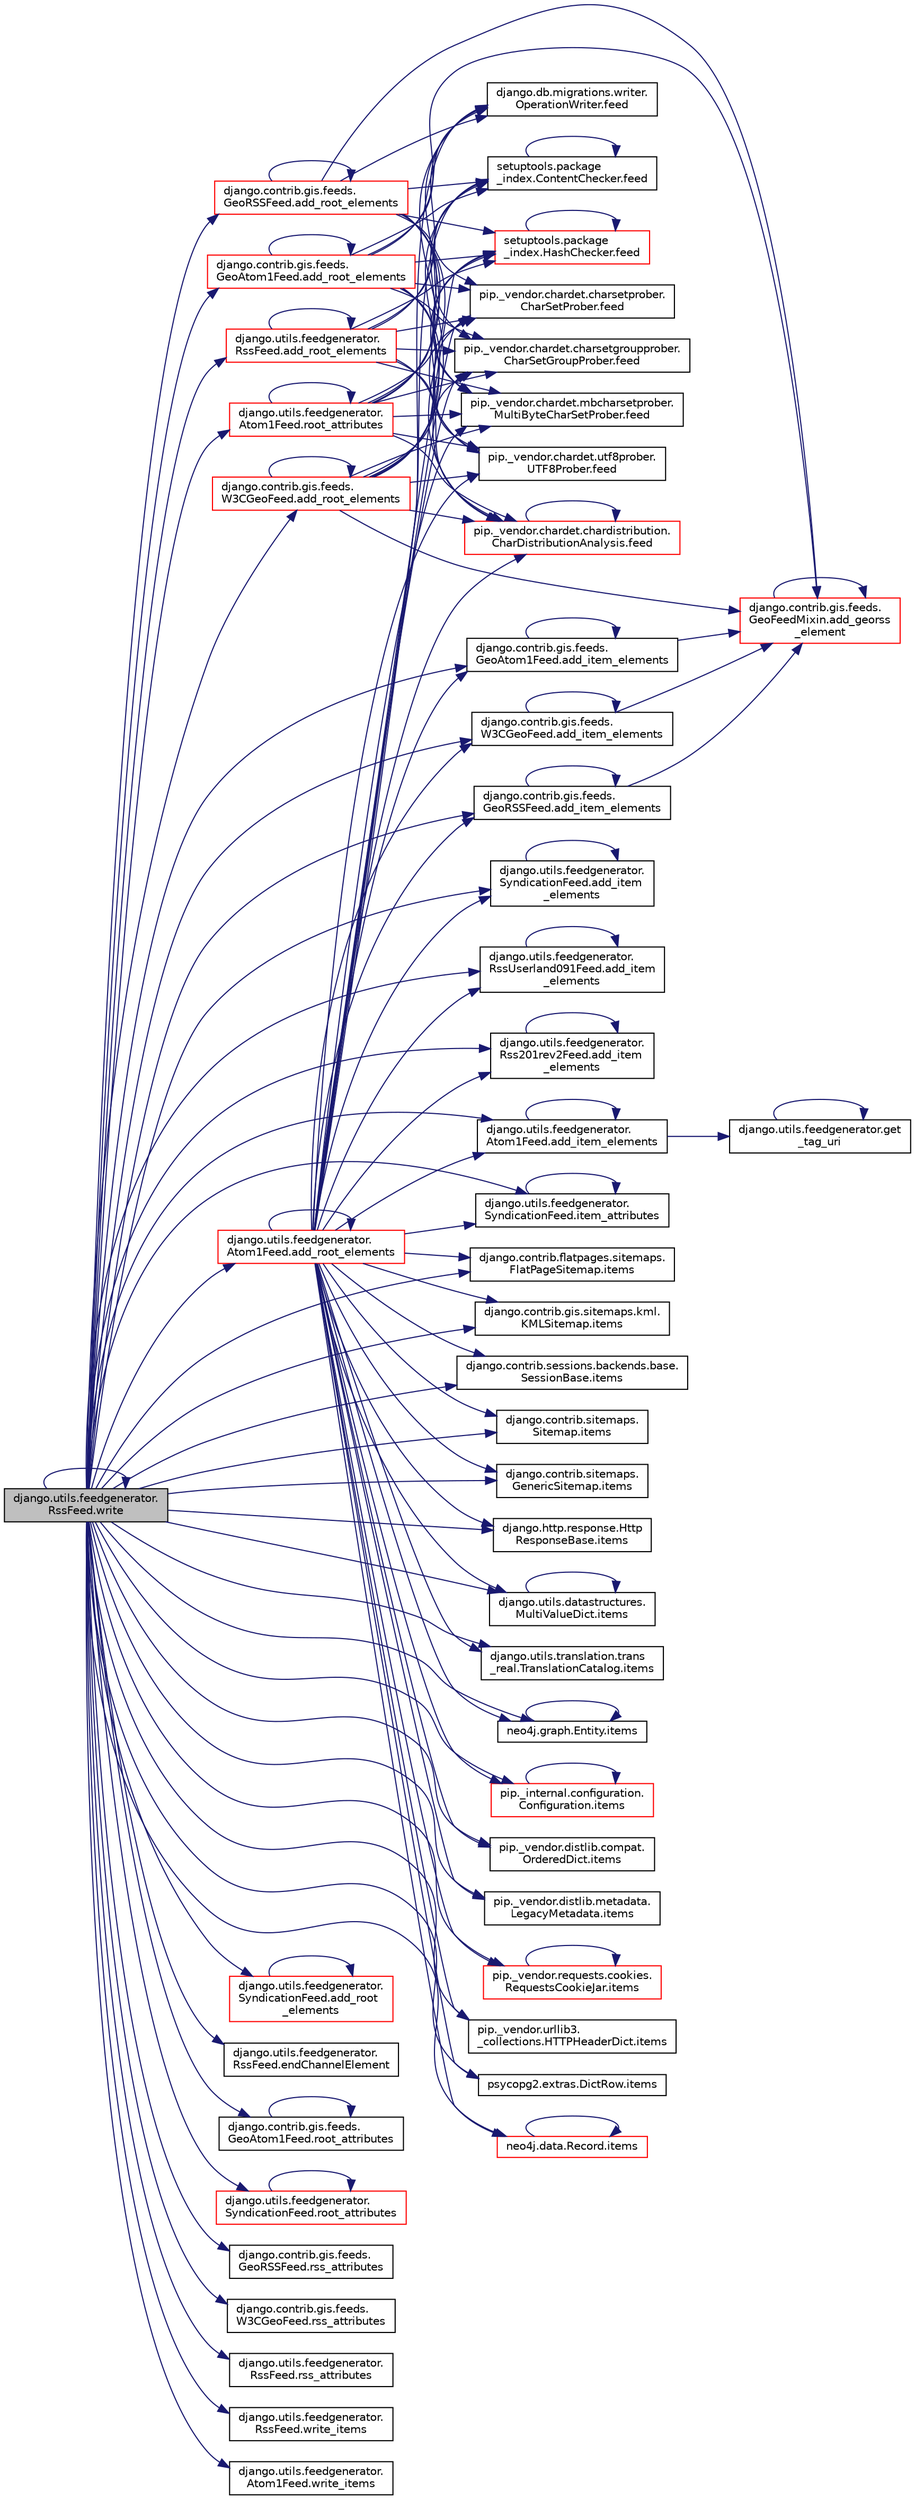 digraph "django.utils.feedgenerator.RssFeed.write"
{
 // LATEX_PDF_SIZE
  edge [fontname="Helvetica",fontsize="10",labelfontname="Helvetica",labelfontsize="10"];
  node [fontname="Helvetica",fontsize="10",shape=record];
  rankdir="LR";
  Node1 [label="django.utils.feedgenerator.\lRssFeed.write",height=0.2,width=0.4,color="black", fillcolor="grey75", style="filled", fontcolor="black",tooltip=" "];
  Node1 -> Node2 [color="midnightblue",fontsize="10",style="solid",fontname="Helvetica"];
  Node2 [label="django.contrib.gis.feeds.\lGeoRSSFeed.add_item_elements",height=0.2,width=0.4,color="black", fillcolor="white", style="filled",URL="$dd/d6f/classdjango_1_1contrib_1_1gis_1_1feeds_1_1_geo_r_s_s_feed.html#a9bcefdfb7e6d4af86edc67f4099f6087",tooltip=" "];
  Node2 -> Node3 [color="midnightblue",fontsize="10",style="solid",fontname="Helvetica"];
  Node3 [label="django.contrib.gis.feeds.\lGeoFeedMixin.add_georss\l_element",height=0.2,width=0.4,color="red", fillcolor="white", style="filled",URL="$d7/d89/classdjango_1_1contrib_1_1gis_1_1feeds_1_1_geo_feed_mixin.html#a8bab5564affeea0e2b51d14ca1fa7fcc",tooltip=" "];
  Node3 -> Node3 [color="midnightblue",fontsize="10",style="solid",fontname="Helvetica"];
  Node2 -> Node2 [color="midnightblue",fontsize="10",style="solid",fontname="Helvetica"];
  Node1 -> Node6 [color="midnightblue",fontsize="10",style="solid",fontname="Helvetica"];
  Node6 [label="django.contrib.gis.feeds.\lGeoAtom1Feed.add_item_elements",height=0.2,width=0.4,color="black", fillcolor="white", style="filled",URL="$d1/db5/classdjango_1_1contrib_1_1gis_1_1feeds_1_1_geo_atom1_feed.html#ade1edb44af2921a14352b52a69f5add9",tooltip=" "];
  Node6 -> Node3 [color="midnightblue",fontsize="10",style="solid",fontname="Helvetica"];
  Node6 -> Node6 [color="midnightblue",fontsize="10",style="solid",fontname="Helvetica"];
  Node1 -> Node7 [color="midnightblue",fontsize="10",style="solid",fontname="Helvetica"];
  Node7 [label="django.contrib.gis.feeds.\lW3CGeoFeed.add_item_elements",height=0.2,width=0.4,color="black", fillcolor="white", style="filled",URL="$d1/df8/classdjango_1_1contrib_1_1gis_1_1feeds_1_1_w3_c_geo_feed.html#aa9f9b8c66117e6a1da478048c1fed1b8",tooltip=" "];
  Node7 -> Node3 [color="midnightblue",fontsize="10",style="solid",fontname="Helvetica"];
  Node7 -> Node7 [color="midnightblue",fontsize="10",style="solid",fontname="Helvetica"];
  Node1 -> Node8 [color="midnightblue",fontsize="10",style="solid",fontname="Helvetica"];
  Node8 [label="django.utils.feedgenerator.\lSyndicationFeed.add_item\l_elements",height=0.2,width=0.4,color="black", fillcolor="white", style="filled",URL="$d7/dc3/classdjango_1_1utils_1_1feedgenerator_1_1_syndication_feed.html#abf5400b7aa445b56e46fadbe62886bfa",tooltip=" "];
  Node8 -> Node8 [color="midnightblue",fontsize="10",style="solid",fontname="Helvetica"];
  Node1 -> Node9 [color="midnightblue",fontsize="10",style="solid",fontname="Helvetica"];
  Node9 [label="django.utils.feedgenerator.\lRssUserland091Feed.add_item\l_elements",height=0.2,width=0.4,color="black", fillcolor="white", style="filled",URL="$da/d6d/classdjango_1_1utils_1_1feedgenerator_1_1_rss_userland091_feed.html#a8519d2b8f9572d70fe0eca7a6e476504",tooltip=" "];
  Node9 -> Node9 [color="midnightblue",fontsize="10",style="solid",fontname="Helvetica"];
  Node1 -> Node10 [color="midnightblue",fontsize="10",style="solid",fontname="Helvetica"];
  Node10 [label="django.utils.feedgenerator.\lRss201rev2Feed.add_item\l_elements",height=0.2,width=0.4,color="black", fillcolor="white", style="filled",URL="$d7/d02/classdjango_1_1utils_1_1feedgenerator_1_1_rss201rev2_feed.html#aa0dfa5e0ca72596cd7d2e19e34ce08ac",tooltip=" "];
  Node10 -> Node10 [color="midnightblue",fontsize="10",style="solid",fontname="Helvetica"];
  Node1 -> Node11 [color="midnightblue",fontsize="10",style="solid",fontname="Helvetica"];
  Node11 [label="django.utils.feedgenerator.\lAtom1Feed.add_item_elements",height=0.2,width=0.4,color="black", fillcolor="white", style="filled",URL="$d2/dc8/classdjango_1_1utils_1_1feedgenerator_1_1_atom1_feed.html#a088dd3cf3c90498f17907de109eca16f",tooltip=" "];
  Node11 -> Node11 [color="midnightblue",fontsize="10",style="solid",fontname="Helvetica"];
  Node11 -> Node12 [color="midnightblue",fontsize="10",style="solid",fontname="Helvetica"];
  Node12 [label="django.utils.feedgenerator.get\l_tag_uri",height=0.2,width=0.4,color="black", fillcolor="white", style="filled",URL="$d6/df0/namespacedjango_1_1utils_1_1feedgenerator.html#ad3d75f4bb7d752c2e73f6a077edadc60",tooltip=" "];
  Node12 -> Node12 [color="midnightblue",fontsize="10",style="solid",fontname="Helvetica"];
  Node1 -> Node13 [color="midnightblue",fontsize="10",style="solid",fontname="Helvetica"];
  Node13 [label="django.contrib.gis.feeds.\lGeoRSSFeed.add_root_elements",height=0.2,width=0.4,color="red", fillcolor="white", style="filled",URL="$dd/d6f/classdjango_1_1contrib_1_1gis_1_1feeds_1_1_geo_r_s_s_feed.html#a26a091137cae209c52aab79960b69ba7",tooltip=" "];
  Node13 -> Node3 [color="midnightblue",fontsize="10",style="solid",fontname="Helvetica"];
  Node13 -> Node13 [color="midnightblue",fontsize="10",style="solid",fontname="Helvetica"];
  Node13 -> Node14 [color="midnightblue",fontsize="10",style="solid",fontname="Helvetica"];
  Node14 [label="pip._vendor.chardet.mbcharsetprober.\lMultiByteCharSetProber.feed",height=0.2,width=0.4,color="black", fillcolor="white", style="filled",URL="$df/d40/classpip_1_1__vendor_1_1chardet_1_1mbcharsetprober_1_1_multi_byte_char_set_prober.html#ad57b10650bc13b5edbb278b4488369e7",tooltip=" "];
  Node13 -> Node15 [color="midnightblue",fontsize="10",style="solid",fontname="Helvetica"];
  Node15 [label="pip._vendor.chardet.utf8prober.\lUTF8Prober.feed",height=0.2,width=0.4,color="black", fillcolor="white", style="filled",URL="$d7/d49/classpip_1_1__vendor_1_1chardet_1_1utf8prober_1_1_u_t_f8_prober.html#a684b4070cb0cb073b75842c3552be4aa",tooltip=" "];
  Node13 -> Node16 [color="midnightblue",fontsize="10",style="solid",fontname="Helvetica"];
  Node16 [label="pip._vendor.chardet.chardistribution.\lCharDistributionAnalysis.feed",height=0.2,width=0.4,color="red", fillcolor="white", style="filled",URL="$d0/d28/classpip_1_1__vendor_1_1chardet_1_1chardistribution_1_1_char_distribution_analysis.html#aaf5c6e7561963bc088ce9d1a1c88cb34",tooltip=" "];
  Node16 -> Node16 [color="midnightblue",fontsize="10",style="solid",fontname="Helvetica"];
  Node13 -> Node27 [color="midnightblue",fontsize="10",style="solid",fontname="Helvetica"];
  Node27 [label="django.db.migrations.writer.\lOperationWriter.feed",height=0.2,width=0.4,color="black", fillcolor="white", style="filled",URL="$da/dc4/classdjango_1_1db_1_1migrations_1_1writer_1_1_operation_writer.html#a1c6d6fcafc9fa91345b8bc4b58779760",tooltip=" "];
  Node13 -> Node28 [color="midnightblue",fontsize="10",style="solid",fontname="Helvetica"];
  Node28 [label="setuptools.package\l_index.ContentChecker.feed",height=0.2,width=0.4,color="black", fillcolor="white", style="filled",URL="$db/d4f/classsetuptools_1_1package__index_1_1_content_checker.html#a13b8b787afa956344f5eab6445f1d214",tooltip=" "];
  Node28 -> Node28 [color="midnightblue",fontsize="10",style="solid",fontname="Helvetica"];
  Node13 -> Node29 [color="midnightblue",fontsize="10",style="solid",fontname="Helvetica"];
  Node29 [label="setuptools.package\l_index.HashChecker.feed",height=0.2,width=0.4,color="red", fillcolor="white", style="filled",URL="$df/d50/classsetuptools_1_1package__index_1_1_hash_checker.html#ab85ad235e2596bf0adc4b69aa23f9600",tooltip=" "];
  Node29 -> Node29 [color="midnightblue",fontsize="10",style="solid",fontname="Helvetica"];
  Node13 -> Node31 [color="midnightblue",fontsize="10",style="solid",fontname="Helvetica"];
  Node31 [label="pip._vendor.chardet.charsetprober.\lCharSetProber.feed",height=0.2,width=0.4,color="black", fillcolor="white", style="filled",URL="$da/d33/classpip_1_1__vendor_1_1chardet_1_1charsetprober_1_1_char_set_prober.html#a1cc41b371da5d90edece17e54f1fdf9b",tooltip=" "];
  Node13 -> Node32 [color="midnightblue",fontsize="10",style="solid",fontname="Helvetica"];
  Node32 [label="pip._vendor.chardet.charsetgroupprober.\lCharSetGroupProber.feed",height=0.2,width=0.4,color="black", fillcolor="white", style="filled",URL="$d5/d8f/classpip_1_1__vendor_1_1chardet_1_1charsetgroupprober_1_1_char_set_group_prober.html#aab3c0cbb972732881afd124221c6106e",tooltip=" "];
  Node1 -> Node45 [color="midnightblue",fontsize="10",style="solid",fontname="Helvetica"];
  Node45 [label="django.contrib.gis.feeds.\lGeoAtom1Feed.add_root_elements",height=0.2,width=0.4,color="red", fillcolor="white", style="filled",URL="$d1/db5/classdjango_1_1contrib_1_1gis_1_1feeds_1_1_geo_atom1_feed.html#a1f430a7c600c45e28b9f1eb560c20b0f",tooltip=" "];
  Node45 -> Node3 [color="midnightblue",fontsize="10",style="solid",fontname="Helvetica"];
  Node45 -> Node45 [color="midnightblue",fontsize="10",style="solid",fontname="Helvetica"];
  Node45 -> Node28 [color="midnightblue",fontsize="10",style="solid",fontname="Helvetica"];
  Node45 -> Node29 [color="midnightblue",fontsize="10",style="solid",fontname="Helvetica"];
  Node45 -> Node31 [color="midnightblue",fontsize="10",style="solid",fontname="Helvetica"];
  Node45 -> Node32 [color="midnightblue",fontsize="10",style="solid",fontname="Helvetica"];
  Node45 -> Node14 [color="midnightblue",fontsize="10",style="solid",fontname="Helvetica"];
  Node45 -> Node15 [color="midnightblue",fontsize="10",style="solid",fontname="Helvetica"];
  Node45 -> Node16 [color="midnightblue",fontsize="10",style="solid",fontname="Helvetica"];
  Node45 -> Node27 [color="midnightblue",fontsize="10",style="solid",fontname="Helvetica"];
  Node1 -> Node46 [color="midnightblue",fontsize="10",style="solid",fontname="Helvetica"];
  Node46 [label="django.contrib.gis.feeds.\lW3CGeoFeed.add_root_elements",height=0.2,width=0.4,color="red", fillcolor="white", style="filled",URL="$d1/df8/classdjango_1_1contrib_1_1gis_1_1feeds_1_1_w3_c_geo_feed.html#a2e8809bff3ae78b90b41f3ffcb665645",tooltip=" "];
  Node46 -> Node3 [color="midnightblue",fontsize="10",style="solid",fontname="Helvetica"];
  Node46 -> Node46 [color="midnightblue",fontsize="10",style="solid",fontname="Helvetica"];
  Node46 -> Node28 [color="midnightblue",fontsize="10",style="solid",fontname="Helvetica"];
  Node46 -> Node29 [color="midnightblue",fontsize="10",style="solid",fontname="Helvetica"];
  Node46 -> Node31 [color="midnightblue",fontsize="10",style="solid",fontname="Helvetica"];
  Node46 -> Node32 [color="midnightblue",fontsize="10",style="solid",fontname="Helvetica"];
  Node46 -> Node14 [color="midnightblue",fontsize="10",style="solid",fontname="Helvetica"];
  Node46 -> Node15 [color="midnightblue",fontsize="10",style="solid",fontname="Helvetica"];
  Node46 -> Node16 [color="midnightblue",fontsize="10",style="solid",fontname="Helvetica"];
  Node46 -> Node27 [color="midnightblue",fontsize="10",style="solid",fontname="Helvetica"];
  Node1 -> Node47 [color="midnightblue",fontsize="10",style="solid",fontname="Helvetica"];
  Node47 [label="django.utils.feedgenerator.\lSyndicationFeed.add_root\l_elements",height=0.2,width=0.4,color="red", fillcolor="white", style="filled",URL="$d7/dc3/classdjango_1_1utils_1_1feedgenerator_1_1_syndication_feed.html#a365d4cfea8f4e492bc0bf233ca202b5e",tooltip=" "];
  Node47 -> Node47 [color="midnightblue",fontsize="10",style="solid",fontname="Helvetica"];
  Node1 -> Node49 [color="midnightblue",fontsize="10",style="solid",fontname="Helvetica"];
  Node49 [label="django.utils.feedgenerator.\lRssFeed.add_root_elements",height=0.2,width=0.4,color="red", fillcolor="white", style="filled",URL="$d7/db3/classdjango_1_1utils_1_1feedgenerator_1_1_rss_feed.html#a2695fd8d27ef5dd19127fffcd3796b08",tooltip=" "];
  Node49 -> Node49 [color="midnightblue",fontsize="10",style="solid",fontname="Helvetica"];
  Node49 -> Node28 [color="midnightblue",fontsize="10",style="solid",fontname="Helvetica"];
  Node49 -> Node29 [color="midnightblue",fontsize="10",style="solid",fontname="Helvetica"];
  Node49 -> Node31 [color="midnightblue",fontsize="10",style="solid",fontname="Helvetica"];
  Node49 -> Node32 [color="midnightblue",fontsize="10",style="solid",fontname="Helvetica"];
  Node49 -> Node14 [color="midnightblue",fontsize="10",style="solid",fontname="Helvetica"];
  Node49 -> Node15 [color="midnightblue",fontsize="10",style="solid",fontname="Helvetica"];
  Node49 -> Node16 [color="midnightblue",fontsize="10",style="solid",fontname="Helvetica"];
  Node49 -> Node27 [color="midnightblue",fontsize="10",style="solid",fontname="Helvetica"];
  Node1 -> Node4012 [color="midnightblue",fontsize="10",style="solid",fontname="Helvetica"];
  Node4012 [label="django.utils.feedgenerator.\lAtom1Feed.add_root_elements",height=0.2,width=0.4,color="red", fillcolor="white", style="filled",URL="$d2/dc8/classdjango_1_1utils_1_1feedgenerator_1_1_atom1_feed.html#a3fb3c960923723e1eb0769332f4b7f17",tooltip=" "];
  Node4012 -> Node2 [color="midnightblue",fontsize="10",style="solid",fontname="Helvetica"];
  Node4012 -> Node6 [color="midnightblue",fontsize="10",style="solid",fontname="Helvetica"];
  Node4012 -> Node7 [color="midnightblue",fontsize="10",style="solid",fontname="Helvetica"];
  Node4012 -> Node8 [color="midnightblue",fontsize="10",style="solid",fontname="Helvetica"];
  Node4012 -> Node9 [color="midnightblue",fontsize="10",style="solid",fontname="Helvetica"];
  Node4012 -> Node10 [color="midnightblue",fontsize="10",style="solid",fontname="Helvetica"];
  Node4012 -> Node11 [color="midnightblue",fontsize="10",style="solid",fontname="Helvetica"];
  Node4012 -> Node4012 [color="midnightblue",fontsize="10",style="solid",fontname="Helvetica"];
  Node4012 -> Node28 [color="midnightblue",fontsize="10",style="solid",fontname="Helvetica"];
  Node4012 -> Node29 [color="midnightblue",fontsize="10",style="solid",fontname="Helvetica"];
  Node4012 -> Node31 [color="midnightblue",fontsize="10",style="solid",fontname="Helvetica"];
  Node4012 -> Node32 [color="midnightblue",fontsize="10",style="solid",fontname="Helvetica"];
  Node4012 -> Node14 [color="midnightblue",fontsize="10",style="solid",fontname="Helvetica"];
  Node4012 -> Node15 [color="midnightblue",fontsize="10",style="solid",fontname="Helvetica"];
  Node4012 -> Node16 [color="midnightblue",fontsize="10",style="solid",fontname="Helvetica"];
  Node4012 -> Node27 [color="midnightblue",fontsize="10",style="solid",fontname="Helvetica"];
  Node4012 -> Node4013 [color="midnightblue",fontsize="10",style="solid",fontname="Helvetica"];
  Node4013 [label="django.utils.feedgenerator.\lSyndicationFeed.item_attributes",height=0.2,width=0.4,color="black", fillcolor="white", style="filled",URL="$d7/dc3/classdjango_1_1utils_1_1feedgenerator_1_1_syndication_feed.html#ac545499704f6bc352445d987e57939f9",tooltip=" "];
  Node4013 -> Node4013 [color="midnightblue",fontsize="10",style="solid",fontname="Helvetica"];
  Node4012 -> Node51 [color="midnightblue",fontsize="10",style="solid",fontname="Helvetica"];
  Node51 [label="django.contrib.flatpages.sitemaps.\lFlatPageSitemap.items",height=0.2,width=0.4,color="black", fillcolor="white", style="filled",URL="$da/db0/classdjango_1_1contrib_1_1flatpages_1_1sitemaps_1_1_flat_page_sitemap.html#a6948e64ef6083cce5ad81a02a00e7836",tooltip=" "];
  Node4012 -> Node52 [color="midnightblue",fontsize="10",style="solid",fontname="Helvetica"];
  Node52 [label="django.contrib.gis.sitemaps.kml.\lKMLSitemap.items",height=0.2,width=0.4,color="black", fillcolor="white", style="filled",URL="$d0/dea/classdjango_1_1contrib_1_1gis_1_1sitemaps_1_1kml_1_1_k_m_l_sitemap.html#a6acd07396d1cde7a19605ad2a8aa92e3",tooltip=" "];
  Node4012 -> Node53 [color="midnightblue",fontsize="10",style="solid",fontname="Helvetica"];
  Node53 [label="django.contrib.sessions.backends.base.\lSessionBase.items",height=0.2,width=0.4,color="black", fillcolor="white", style="filled",URL="$d1/d6e/classdjango_1_1contrib_1_1sessions_1_1backends_1_1base_1_1_session_base.html#ae25cf58df559b84f6cb8c2bad2420f5f",tooltip=" "];
  Node4012 -> Node54 [color="midnightblue",fontsize="10",style="solid",fontname="Helvetica"];
  Node54 [label="django.contrib.sitemaps.\lSitemap.items",height=0.2,width=0.4,color="black", fillcolor="white", style="filled",URL="$db/d3f/classdjango_1_1contrib_1_1sitemaps_1_1_sitemap.html#a521395bdbfe3e7c0afbf9bb0a038a3d5",tooltip=" "];
  Node4012 -> Node55 [color="midnightblue",fontsize="10",style="solid",fontname="Helvetica"];
  Node55 [label="django.contrib.sitemaps.\lGenericSitemap.items",height=0.2,width=0.4,color="black", fillcolor="white", style="filled",URL="$d5/d7c/classdjango_1_1contrib_1_1sitemaps_1_1_generic_sitemap.html#ab6026371faf88c9a25c1e70a02570ebb",tooltip=" "];
  Node4012 -> Node56 [color="midnightblue",fontsize="10",style="solid",fontname="Helvetica"];
  Node56 [label="django.http.response.Http\lResponseBase.items",height=0.2,width=0.4,color="black", fillcolor="white", style="filled",URL="$dd/db4/classdjango_1_1http_1_1response_1_1_http_response_base.html#a8ed7fbc867369f0722bb5b0997593520",tooltip=" "];
  Node4012 -> Node57 [color="midnightblue",fontsize="10",style="solid",fontname="Helvetica"];
  Node57 [label="django.utils.datastructures.\lMultiValueDict.items",height=0.2,width=0.4,color="black", fillcolor="white", style="filled",URL="$d5/d02/classdjango_1_1utils_1_1datastructures_1_1_multi_value_dict.html#a6e3230d429487c8249894a263e311ade",tooltip=" "];
  Node57 -> Node57 [color="midnightblue",fontsize="10",style="solid",fontname="Helvetica"];
  Node4012 -> Node58 [color="midnightblue",fontsize="10",style="solid",fontname="Helvetica"];
  Node58 [label="django.utils.translation.trans\l_real.TranslationCatalog.items",height=0.2,width=0.4,color="black", fillcolor="white", style="filled",URL="$dd/d59/classdjango_1_1utils_1_1translation_1_1trans__real_1_1_translation_catalog.html#ae868bfe97371199134f38f2bd997e08f",tooltip=" "];
  Node4012 -> Node59 [color="midnightblue",fontsize="10",style="solid",fontname="Helvetica"];
  Node59 [label="neo4j.graph.Entity.items",height=0.2,width=0.4,color="black", fillcolor="white", style="filled",URL="$da/de2/classneo4j_1_1graph_1_1_entity.html#a900c8bafc184909bef8464cc234974e8",tooltip=" "];
  Node59 -> Node59 [color="midnightblue",fontsize="10",style="solid",fontname="Helvetica"];
  Node4012 -> Node60 [color="midnightblue",fontsize="10",style="solid",fontname="Helvetica"];
  Node60 [label="pip._internal.configuration.\lConfiguration.items",height=0.2,width=0.4,color="red", fillcolor="white", style="filled",URL="$dc/da9/classpip_1_1__internal_1_1configuration_1_1_configuration.html#a43a724f440f49a72db825d19c0faa921",tooltip=" "];
  Node60 -> Node60 [color="midnightblue",fontsize="10",style="solid",fontname="Helvetica"];
  Node4012 -> Node62 [color="midnightblue",fontsize="10",style="solid",fontname="Helvetica"];
  Node62 [label="pip._vendor.distlib.compat.\lOrderedDict.items",height=0.2,width=0.4,color="black", fillcolor="white", style="filled",URL="$d8/dae/classpip_1_1__vendor_1_1distlib_1_1compat_1_1_ordered_dict.html#a97f6c8e438a9fd542ea4379858e9586a",tooltip=" "];
  Node4012 -> Node63 [color="midnightblue",fontsize="10",style="solid",fontname="Helvetica"];
  Node63 [label="pip._vendor.distlib.metadata.\lLegacyMetadata.items",height=0.2,width=0.4,color="black", fillcolor="white", style="filled",URL="$d3/dc5/classpip_1_1__vendor_1_1distlib_1_1metadata_1_1_legacy_metadata.html#ad75ade4c3fcb143145f1e75dcb2b691d",tooltip=" "];
  Node4012 -> Node524 [color="midnightblue",fontsize="10",style="solid",fontname="Helvetica"];
  Node524 [label="pip._vendor.requests.cookies.\lRequestsCookieJar.items",height=0.2,width=0.4,color="red", fillcolor="white", style="filled",URL="$d9/d08/classpip_1_1__vendor_1_1requests_1_1cookies_1_1_requests_cookie_jar.html#a16943d14660f257b695673e38162c0f7",tooltip=" "];
  Node524 -> Node524 [color="midnightblue",fontsize="10",style="solid",fontname="Helvetica"];
  Node4012 -> Node534 [color="midnightblue",fontsize="10",style="solid",fontname="Helvetica"];
  Node534 [label="pip._vendor.urllib3.\l_collections.HTTPHeaderDict.items",height=0.2,width=0.4,color="black", fillcolor="white", style="filled",URL="$d8/dc7/classpip_1_1__vendor_1_1urllib3_1_1__collections_1_1_h_t_t_p_header_dict.html#ae40b7c8adb3a4a74a2fe63ee3d86173e",tooltip=" "];
  Node4012 -> Node535 [color="midnightblue",fontsize="10",style="solid",fontname="Helvetica"];
  Node535 [label="psycopg2.extras.DictRow.items",height=0.2,width=0.4,color="black", fillcolor="white", style="filled",URL="$dc/d7b/classpsycopg2_1_1extras_1_1_dict_row.html#a8b5ca8f01caa84bc32fb4f31ff0de8d3",tooltip=" "];
  Node4012 -> Node64 [color="midnightblue",fontsize="10",style="solid",fontname="Helvetica"];
  Node64 [label="neo4j.data.Record.items",height=0.2,width=0.4,color="red", fillcolor="white", style="filled",URL="$d8/da3/classneo4j_1_1data_1_1_record.html#aa82fb1c1ac368d26d9decaa7a8339be1",tooltip=" "];
  Node64 -> Node64 [color="midnightblue",fontsize="10",style="solid",fontname="Helvetica"];
  Node1 -> Node5527 [color="midnightblue",fontsize="10",style="solid",fontname="Helvetica"];
  Node5527 [label="django.utils.feedgenerator.\lRssFeed.endChannelElement",height=0.2,width=0.4,color="black", fillcolor="white", style="filled",URL="$d7/db3/classdjango_1_1utils_1_1feedgenerator_1_1_rss_feed.html#ad019cd22ed97809dccffbf3e825aa96f",tooltip=" "];
  Node1 -> Node4013 [color="midnightblue",fontsize="10",style="solid",fontname="Helvetica"];
  Node1 -> Node51 [color="midnightblue",fontsize="10",style="solid",fontname="Helvetica"];
  Node1 -> Node52 [color="midnightblue",fontsize="10",style="solid",fontname="Helvetica"];
  Node1 -> Node53 [color="midnightblue",fontsize="10",style="solid",fontname="Helvetica"];
  Node1 -> Node54 [color="midnightblue",fontsize="10",style="solid",fontname="Helvetica"];
  Node1 -> Node55 [color="midnightblue",fontsize="10",style="solid",fontname="Helvetica"];
  Node1 -> Node56 [color="midnightblue",fontsize="10",style="solid",fontname="Helvetica"];
  Node1 -> Node57 [color="midnightblue",fontsize="10",style="solid",fontname="Helvetica"];
  Node1 -> Node58 [color="midnightblue",fontsize="10",style="solid",fontname="Helvetica"];
  Node1 -> Node59 [color="midnightblue",fontsize="10",style="solid",fontname="Helvetica"];
  Node1 -> Node60 [color="midnightblue",fontsize="10",style="solid",fontname="Helvetica"];
  Node1 -> Node62 [color="midnightblue",fontsize="10",style="solid",fontname="Helvetica"];
  Node1 -> Node63 [color="midnightblue",fontsize="10",style="solid",fontname="Helvetica"];
  Node1 -> Node524 [color="midnightblue",fontsize="10",style="solid",fontname="Helvetica"];
  Node1 -> Node534 [color="midnightblue",fontsize="10",style="solid",fontname="Helvetica"];
  Node1 -> Node64 [color="midnightblue",fontsize="10",style="solid",fontname="Helvetica"];
  Node1 -> Node535 [color="midnightblue",fontsize="10",style="solid",fontname="Helvetica"];
  Node1 -> Node4014 [color="midnightblue",fontsize="10",style="solid",fontname="Helvetica"];
  Node4014 [label="django.contrib.gis.feeds.\lGeoAtom1Feed.root_attributes",height=0.2,width=0.4,color="black", fillcolor="white", style="filled",URL="$d1/db5/classdjango_1_1contrib_1_1gis_1_1feeds_1_1_geo_atom1_feed.html#a21d5c8087a075d54c1f3b84b75a71b04",tooltip=" "];
  Node4014 -> Node4014 [color="midnightblue",fontsize="10",style="solid",fontname="Helvetica"];
  Node1 -> Node4015 [color="midnightblue",fontsize="10",style="solid",fontname="Helvetica"];
  Node4015 [label="django.utils.feedgenerator.\lSyndicationFeed.root_attributes",height=0.2,width=0.4,color="red", fillcolor="white", style="filled",URL="$d7/dc3/classdjango_1_1utils_1_1feedgenerator_1_1_syndication_feed.html#a7aacecac01beaf5df93f1ce566a33f45",tooltip=" "];
  Node4015 -> Node4015 [color="midnightblue",fontsize="10",style="solid",fontname="Helvetica"];
  Node1 -> Node4016 [color="midnightblue",fontsize="10",style="solid",fontname="Helvetica"];
  Node4016 [label="django.utils.feedgenerator.\lAtom1Feed.root_attributes",height=0.2,width=0.4,color="red", fillcolor="white", style="filled",URL="$d2/dc8/classdjango_1_1utils_1_1feedgenerator_1_1_atom1_feed.html#a7777172209cb713dd4ded535c341e34c",tooltip=" "];
  Node4016 -> Node28 [color="midnightblue",fontsize="10",style="solid",fontname="Helvetica"];
  Node4016 -> Node32 [color="midnightblue",fontsize="10",style="solid",fontname="Helvetica"];
  Node4016 -> Node27 [color="midnightblue",fontsize="10",style="solid",fontname="Helvetica"];
  Node4016 -> Node29 [color="midnightblue",fontsize="10",style="solid",fontname="Helvetica"];
  Node4016 -> Node31 [color="midnightblue",fontsize="10",style="solid",fontname="Helvetica"];
  Node4016 -> Node14 [color="midnightblue",fontsize="10",style="solid",fontname="Helvetica"];
  Node4016 -> Node15 [color="midnightblue",fontsize="10",style="solid",fontname="Helvetica"];
  Node4016 -> Node16 [color="midnightblue",fontsize="10",style="solid",fontname="Helvetica"];
  Node4016 -> Node4016 [color="midnightblue",fontsize="10",style="solid",fontname="Helvetica"];
  Node1 -> Node5528 [color="midnightblue",fontsize="10",style="solid",fontname="Helvetica"];
  Node5528 [label="django.contrib.gis.feeds.\lGeoRSSFeed.rss_attributes",height=0.2,width=0.4,color="black", fillcolor="white", style="filled",URL="$dd/d6f/classdjango_1_1contrib_1_1gis_1_1feeds_1_1_geo_r_s_s_feed.html#a2b1f6b2799771015941ff156930d9afd",tooltip=" "];
  Node1 -> Node5529 [color="midnightblue",fontsize="10",style="solid",fontname="Helvetica"];
  Node5529 [label="django.contrib.gis.feeds.\lW3CGeoFeed.rss_attributes",height=0.2,width=0.4,color="black", fillcolor="white", style="filled",URL="$d1/df8/classdjango_1_1contrib_1_1gis_1_1feeds_1_1_w3_c_geo_feed.html#a9d59fcea05c081b7a92eea44bd35013b",tooltip=" "];
  Node1 -> Node5530 [color="midnightblue",fontsize="10",style="solid",fontname="Helvetica"];
  Node5530 [label="django.utils.feedgenerator.\lRssFeed.rss_attributes",height=0.2,width=0.4,color="black", fillcolor="white", style="filled",URL="$d7/db3/classdjango_1_1utils_1_1feedgenerator_1_1_rss_feed.html#ad65a2856c9111acde41805f048845df3",tooltip=" "];
  Node1 -> Node1 [color="midnightblue",fontsize="10",style="solid",fontname="Helvetica"];
  Node1 -> Node4017 [color="midnightblue",fontsize="10",style="solid",fontname="Helvetica"];
  Node4017 [label="django.utils.feedgenerator.\lRssFeed.write_items",height=0.2,width=0.4,color="black", fillcolor="white", style="filled",URL="$d7/db3/classdjango_1_1utils_1_1feedgenerator_1_1_rss_feed.html#ae02164670bad59a0296a9c4ec182cab8",tooltip=" "];
  Node1 -> Node4018 [color="midnightblue",fontsize="10",style="solid",fontname="Helvetica"];
  Node4018 [label="django.utils.feedgenerator.\lAtom1Feed.write_items",height=0.2,width=0.4,color="black", fillcolor="white", style="filled",URL="$d2/dc8/classdjango_1_1utils_1_1feedgenerator_1_1_atom1_feed.html#ad8098b4b7597800df4abdae43c439877",tooltip=" "];
}
